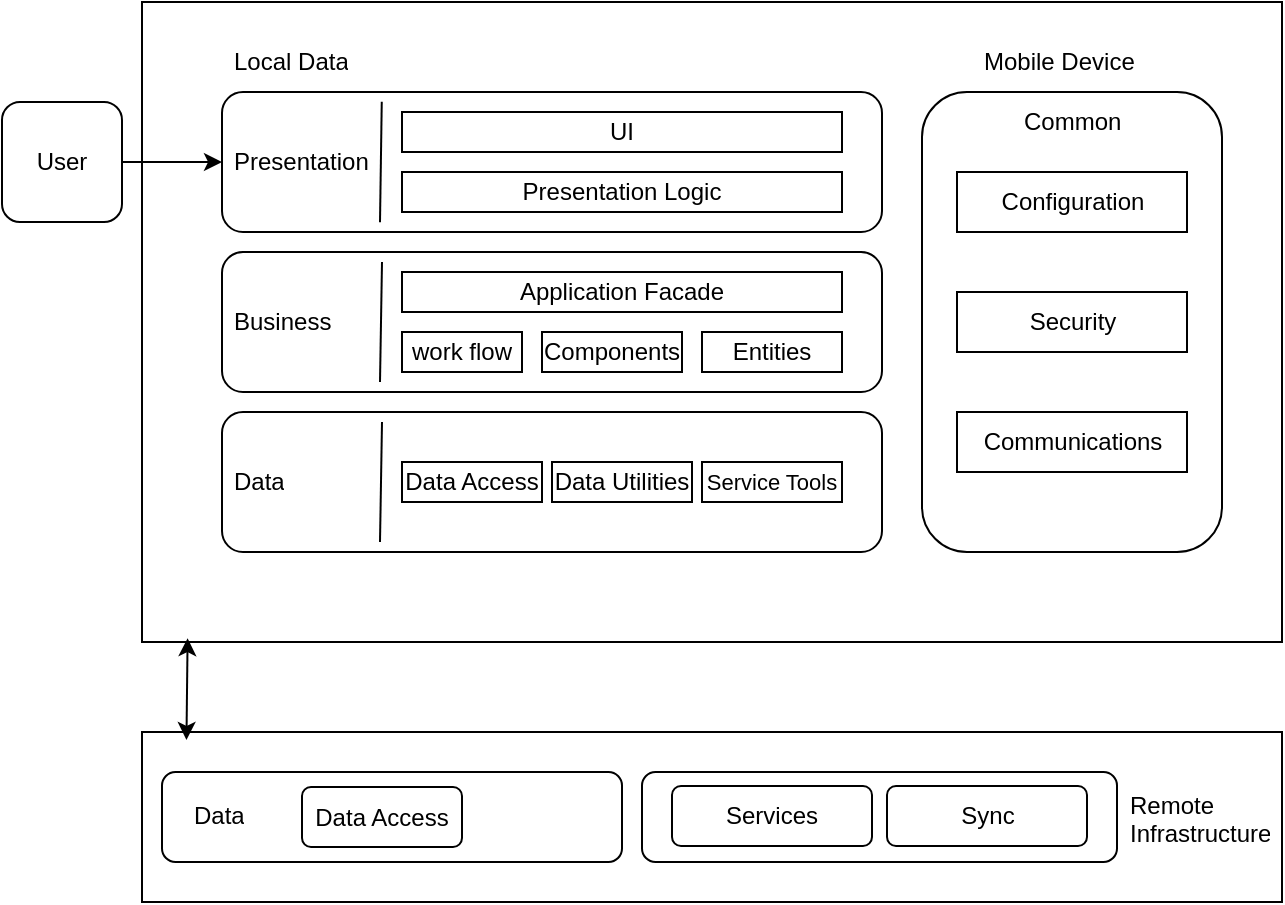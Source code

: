 <mxfile version="26.0.14">
  <diagram name="Page-1" id="5f0bae14-7c28-e335-631c-24af17079c00">
    <mxGraphModel dx="1368" dy="788" grid="1" gridSize="10" guides="1" tooltips="1" connect="1" arrows="1" fold="1" page="1" pageScale="1" pageWidth="1100" pageHeight="850" background="none" math="0" shadow="0">
      <root>
        <mxCell id="0" />
        <mxCell id="1" parent="0" />
        <mxCell id="YJwmVk056Xezfj7SXpw_-1" value="" style="rounded=0;whiteSpace=wrap;html=1;" vertex="1" parent="1">
          <mxGeometry x="80" y="45" width="570" height="320" as="geometry" />
        </mxCell>
        <mxCell id="YJwmVk056Xezfj7SXpw_-18" value="" style="rounded=1;whiteSpace=wrap;html=1;" vertex="1" parent="1">
          <mxGeometry x="120" y="170" width="330" height="70" as="geometry" />
        </mxCell>
        <mxCell id="YJwmVk056Xezfj7SXpw_-2" value="Local Data" style="text;strokeColor=none;fillColor=none;align=left;verticalAlign=middle;spacingLeft=4;spacingRight=4;overflow=hidden;points=[[0,0.5],[1,0.5]];portConstraint=eastwest;rotatable=0;whiteSpace=wrap;html=1;" vertex="1" parent="1">
          <mxGeometry x="120" y="60" width="80" height="30" as="geometry" />
        </mxCell>
        <mxCell id="YJwmVk056Xezfj7SXpw_-3" value="Mobile Device" style="text;strokeColor=none;fillColor=none;align=left;verticalAlign=middle;spacingLeft=4;spacingRight=4;overflow=hidden;points=[[0,0.5],[1,0.5]];portConstraint=eastwest;rotatable=0;whiteSpace=wrap;html=1;" vertex="1" parent="1">
          <mxGeometry x="495" y="60" width="100" height="30" as="geometry" />
        </mxCell>
        <mxCell id="YJwmVk056Xezfj7SXpw_-4" value="" style="rounded=1;whiteSpace=wrap;html=1;" vertex="1" parent="1">
          <mxGeometry x="120" y="90" width="330" height="70" as="geometry" />
        </mxCell>
        <mxCell id="YJwmVk056Xezfj7SXpw_-5" value="Presentation" style="text;strokeColor=none;fillColor=none;align=left;verticalAlign=middle;spacingLeft=4;spacingRight=4;overflow=hidden;points=[[0,0.5],[1,0.5]];portConstraint=eastwest;rotatable=0;whiteSpace=wrap;html=1;" vertex="1" parent="1">
          <mxGeometry x="120" y="110" width="80" height="30" as="geometry" />
        </mxCell>
        <mxCell id="YJwmVk056Xezfj7SXpw_-6" value="" style="endArrow=none;html=1;rounded=0;entryX=0.39;entryY=0.08;entryDx=0;entryDy=0;entryPerimeter=0;exitX=0.386;exitY=0.94;exitDx=0;exitDy=0;exitPerimeter=0;" edge="1" parent="1">
          <mxGeometry width="50" height="50" relative="1" as="geometry">
            <mxPoint x="199.0" y="155.1" as="sourcePoint" />
            <mxPoint x="199.88" y="94.9" as="targetPoint" />
          </mxGeometry>
        </mxCell>
        <mxCell id="YJwmVk056Xezfj7SXpw_-7" value="UI" style="rounded=0;whiteSpace=wrap;html=1;" vertex="1" parent="1">
          <mxGeometry x="210" y="100" width="220" height="20" as="geometry" />
        </mxCell>
        <mxCell id="YJwmVk056Xezfj7SXpw_-8" value="Presentation Logic" style="rounded=0;whiteSpace=wrap;html=1;" vertex="1" parent="1">
          <mxGeometry x="210" y="130" width="220" height="20" as="geometry" />
        </mxCell>
        <mxCell id="YJwmVk056Xezfj7SXpw_-12" value="Business" style="text;strokeColor=none;fillColor=none;align=left;verticalAlign=middle;spacingLeft=4;spacingRight=4;overflow=hidden;points=[[0,0.5],[1,0.5]];portConstraint=eastwest;rotatable=0;whiteSpace=wrap;html=1;" vertex="1" parent="1">
          <mxGeometry x="120" y="190" width="80" height="30" as="geometry" />
        </mxCell>
        <mxCell id="YJwmVk056Xezfj7SXpw_-13" value="Application Facade" style="rounded=0;whiteSpace=wrap;html=1;" vertex="1" parent="1">
          <mxGeometry x="210" y="180" width="220" height="20" as="geometry" />
        </mxCell>
        <mxCell id="YJwmVk056Xezfj7SXpw_-14" value="work flow" style="rounded=0;whiteSpace=wrap;html=1;" vertex="1" parent="1">
          <mxGeometry x="210" y="210" width="60" height="20" as="geometry" />
        </mxCell>
        <mxCell id="YJwmVk056Xezfj7SXpw_-16" value="Components" style="rounded=0;whiteSpace=wrap;html=1;" vertex="1" parent="1">
          <mxGeometry x="280" y="210" width="70" height="20" as="geometry" />
        </mxCell>
        <mxCell id="YJwmVk056Xezfj7SXpw_-17" value="Entities" style="rounded=0;whiteSpace=wrap;html=1;" vertex="1" parent="1">
          <mxGeometry x="360" y="210" width="70" height="20" as="geometry" />
        </mxCell>
        <mxCell id="YJwmVk056Xezfj7SXpw_-21" value="" style="endArrow=none;html=1;rounded=0;entryX=0.39;entryY=0.08;entryDx=0;entryDy=0;entryPerimeter=0;exitX=0.386;exitY=0.94;exitDx=0;exitDy=0;exitPerimeter=0;" edge="1" parent="1">
          <mxGeometry width="50" height="50" relative="1" as="geometry">
            <mxPoint x="199" y="235" as="sourcePoint" />
            <mxPoint x="200" y="175" as="targetPoint" />
          </mxGeometry>
        </mxCell>
        <mxCell id="YJwmVk056Xezfj7SXpw_-22" value="" style="rounded=1;whiteSpace=wrap;html=1;" vertex="1" parent="1">
          <mxGeometry x="120" y="250" width="330" height="70" as="geometry" />
        </mxCell>
        <mxCell id="YJwmVk056Xezfj7SXpw_-23" value="Data" style="text;strokeColor=none;fillColor=none;align=left;verticalAlign=middle;spacingLeft=4;spacingRight=4;overflow=hidden;points=[[0,0.5],[1,0.5]];portConstraint=eastwest;rotatable=0;whiteSpace=wrap;html=1;" vertex="1" parent="1">
          <mxGeometry x="120" y="270" width="80" height="30" as="geometry" />
        </mxCell>
        <mxCell id="YJwmVk056Xezfj7SXpw_-24" value="" style="endArrow=none;html=1;rounded=0;entryX=0.39;entryY=0.08;entryDx=0;entryDy=0;entryPerimeter=0;exitX=0.386;exitY=0.94;exitDx=0;exitDy=0;exitPerimeter=0;" edge="1" parent="1">
          <mxGeometry width="50" height="50" relative="1" as="geometry">
            <mxPoint x="199" y="315" as="sourcePoint" />
            <mxPoint x="200" y="255" as="targetPoint" />
          </mxGeometry>
        </mxCell>
        <mxCell id="YJwmVk056Xezfj7SXpw_-25" value="Data Access" style="rounded=0;whiteSpace=wrap;html=1;" vertex="1" parent="1">
          <mxGeometry x="210" y="275" width="70" height="20" as="geometry" />
        </mxCell>
        <mxCell id="YJwmVk056Xezfj7SXpw_-26" value="Data Utilities" style="rounded=0;whiteSpace=wrap;html=1;" vertex="1" parent="1">
          <mxGeometry x="285" y="275" width="70" height="20" as="geometry" />
        </mxCell>
        <mxCell id="YJwmVk056Xezfj7SXpw_-27" value="&lt;font style=&quot;font-size: 11px;&quot;&gt;Service Tools&lt;/font&gt;" style="rounded=0;whiteSpace=wrap;html=1;" vertex="1" parent="1">
          <mxGeometry x="360" y="275" width="70" height="20" as="geometry" />
        </mxCell>
        <mxCell id="YJwmVk056Xezfj7SXpw_-33" value="" style="rounded=0;whiteSpace=wrap;html=1;" vertex="1" parent="1">
          <mxGeometry x="490" y="130" width="100" height="40" as="geometry" />
        </mxCell>
        <mxCell id="YJwmVk056Xezfj7SXpw_-34" value="" style="rounded=1;whiteSpace=wrap;html=1;" vertex="1" parent="1">
          <mxGeometry x="470" y="90" width="150" height="230" as="geometry" />
        </mxCell>
        <mxCell id="YJwmVk056Xezfj7SXpw_-35" value="Configuration" style="rounded=0;whiteSpace=wrap;html=1;" vertex="1" parent="1">
          <mxGeometry x="487.5" y="130" width="115" height="30" as="geometry" />
        </mxCell>
        <mxCell id="YJwmVk056Xezfj7SXpw_-36" value="Security" style="rounded=0;whiteSpace=wrap;html=1;" vertex="1" parent="1">
          <mxGeometry x="487.5" y="190" width="115" height="30" as="geometry" />
        </mxCell>
        <mxCell id="YJwmVk056Xezfj7SXpw_-37" value="Communications" style="rounded=0;whiteSpace=wrap;html=1;" vertex="1" parent="1">
          <mxGeometry x="487.5" y="250" width="115" height="30" as="geometry" />
        </mxCell>
        <mxCell id="YJwmVk056Xezfj7SXpw_-38" value="Common" style="text;strokeColor=none;fillColor=none;align=left;verticalAlign=middle;spacingLeft=4;spacingRight=4;overflow=hidden;points=[[0,0.5],[1,0.5]];portConstraint=eastwest;rotatable=0;whiteSpace=wrap;html=1;" vertex="1" parent="1">
          <mxGeometry x="515" y="90" width="80" height="30" as="geometry" />
        </mxCell>
        <mxCell id="YJwmVk056Xezfj7SXpw_-39" value="" style="rounded=0;whiteSpace=wrap;html=1;" vertex="1" parent="1">
          <mxGeometry x="80" y="410" width="570" height="85" as="geometry" />
        </mxCell>
        <mxCell id="YJwmVk056Xezfj7SXpw_-40" value="" style="rounded=1;whiteSpace=wrap;html=1;" vertex="1" parent="1">
          <mxGeometry x="90" y="430" width="230" height="45" as="geometry" />
        </mxCell>
        <mxCell id="YJwmVk056Xezfj7SXpw_-41" value="Data" style="text;strokeColor=none;fillColor=none;align=left;verticalAlign=middle;spacingLeft=4;spacingRight=4;overflow=hidden;points=[[0,0.5],[1,0.5]];portConstraint=eastwest;rotatable=0;whiteSpace=wrap;html=1;" vertex="1" parent="1">
          <mxGeometry x="100" y="437" width="80" height="30" as="geometry" />
        </mxCell>
        <mxCell id="YJwmVk056Xezfj7SXpw_-42" value="Data Access" style="rounded=1;whiteSpace=wrap;html=1;" vertex="1" parent="1">
          <mxGeometry x="160" y="437.5" width="80" height="30" as="geometry" />
        </mxCell>
        <mxCell id="YJwmVk056Xezfj7SXpw_-44" value="" style="rounded=1;whiteSpace=wrap;html=1;" vertex="1" parent="1">
          <mxGeometry x="330" y="430" width="237.5" height="45" as="geometry" />
        </mxCell>
        <mxCell id="YJwmVk056Xezfj7SXpw_-45" value="Services" style="rounded=1;whiteSpace=wrap;html=1;" vertex="1" parent="1">
          <mxGeometry x="345" y="437" width="100" height="30" as="geometry" />
        </mxCell>
        <mxCell id="YJwmVk056Xezfj7SXpw_-46" value="Sync" style="rounded=1;whiteSpace=wrap;html=1;" vertex="1" parent="1">
          <mxGeometry x="452.5" y="437" width="100" height="30" as="geometry" />
        </mxCell>
        <mxCell id="YJwmVk056Xezfj7SXpw_-47" value="Remote&lt;div&gt;Infrastructure&lt;/div&gt;" style="text;strokeColor=none;fillColor=none;align=left;verticalAlign=middle;spacingLeft=4;spacingRight=4;overflow=hidden;points=[[0,0.5],[1,0.5]];portConstraint=eastwest;rotatable=0;whiteSpace=wrap;html=1;" vertex="1" parent="1">
          <mxGeometry x="567.5" y="437" width="80" height="30" as="geometry" />
        </mxCell>
        <mxCell id="YJwmVk056Xezfj7SXpw_-49" value="" style="endArrow=classic;startArrow=classic;html=1;rounded=0;exitX=0.039;exitY=0.047;exitDx=0;exitDy=0;exitPerimeter=0;entryX=0.04;entryY=0.994;entryDx=0;entryDy=0;entryPerimeter=0;" edge="1" parent="1" source="YJwmVk056Xezfj7SXpw_-39" target="YJwmVk056Xezfj7SXpw_-1">
          <mxGeometry width="50" height="50" relative="1" as="geometry">
            <mxPoint x="550" y="370" as="sourcePoint" />
            <mxPoint x="597" y="360" as="targetPoint" />
          </mxGeometry>
        </mxCell>
        <mxCell id="YJwmVk056Xezfj7SXpw_-52" value="" style="edgeStyle=orthogonalEdgeStyle;rounded=0;orthogonalLoop=1;jettySize=auto;html=1;" edge="1" parent="1" source="YJwmVk056Xezfj7SXpw_-51" target="YJwmVk056Xezfj7SXpw_-5">
          <mxGeometry relative="1" as="geometry" />
        </mxCell>
        <mxCell id="YJwmVk056Xezfj7SXpw_-51" value="User" style="rounded=1;whiteSpace=wrap;html=1;" vertex="1" parent="1">
          <mxGeometry x="10" y="95" width="60" height="60" as="geometry" />
        </mxCell>
      </root>
    </mxGraphModel>
  </diagram>
</mxfile>
